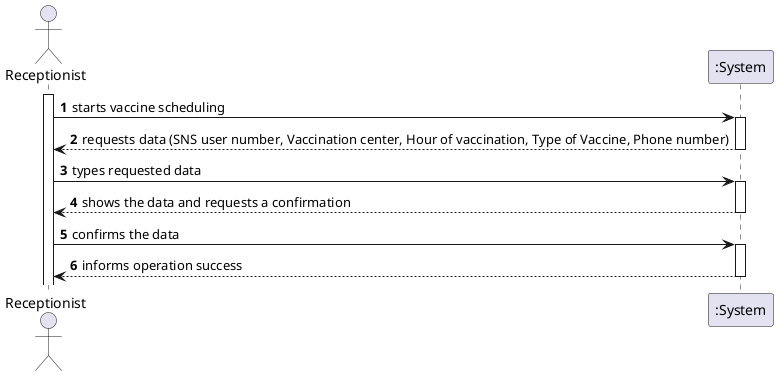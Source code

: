 @startuml
'https://plantuml.com/sequence-diagram

autonumber
actor "Receptionist" as USER

activate USER
USER -> ":System" : starts vaccine scheduling
activate ":System"

":System" --> USER : requests data (SNS user number, Vaccination center, Hour of vaccination, Type of Vaccine, Phone number)
deactivate ":System"
USER -> ":System" : types requested data
activate ":System"
":System" --> USER : shows the data and requests a confirmation
deactivate ":System"

USER -> ":System" : confirms the data
activate ":System"
":System" --> USER : informs operation success
deactivate ":System"
@enduml